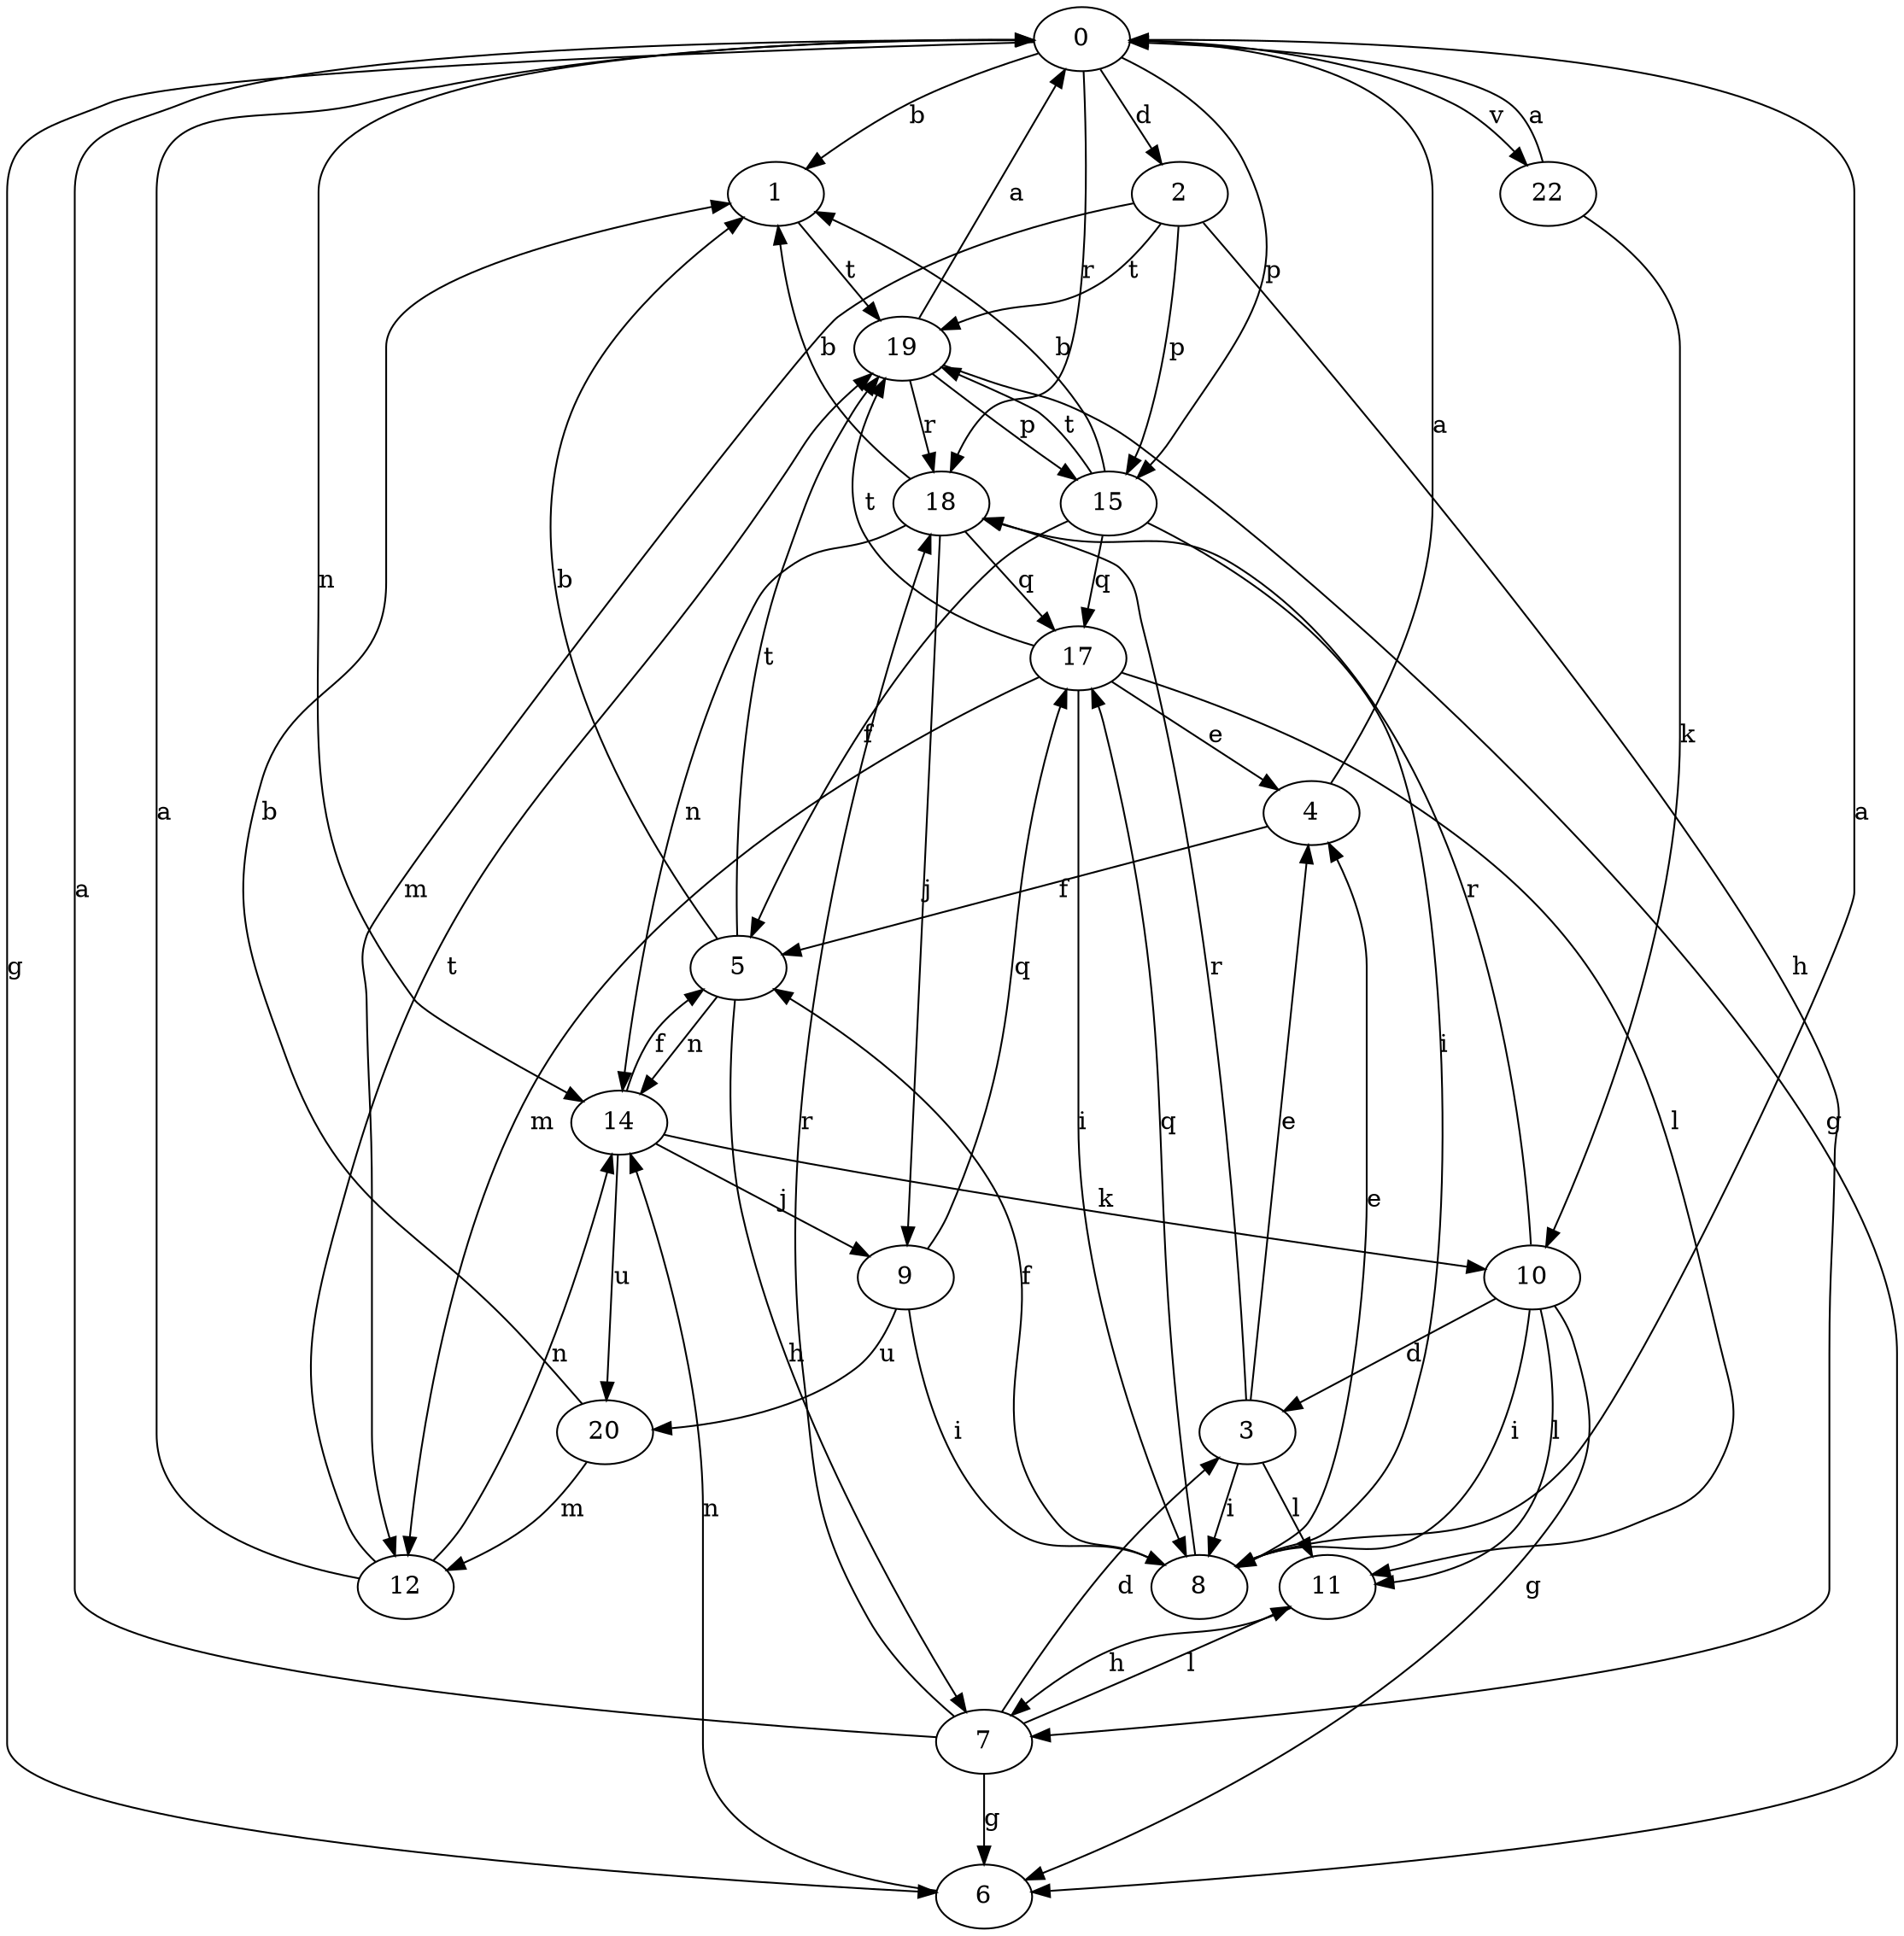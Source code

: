 strict digraph  {
0;
1;
2;
3;
4;
5;
6;
7;
8;
9;
10;
11;
12;
14;
15;
17;
18;
19;
20;
22;
0 -> 1  [label=b];
0 -> 2  [label=d];
0 -> 6  [label=g];
0 -> 14  [label=n];
0 -> 15  [label=p];
0 -> 18  [label=r];
0 -> 22  [label=v];
1 -> 19  [label=t];
2 -> 7  [label=h];
2 -> 12  [label=m];
2 -> 15  [label=p];
2 -> 19  [label=t];
3 -> 4  [label=e];
3 -> 8  [label=i];
3 -> 11  [label=l];
3 -> 18  [label=r];
4 -> 0  [label=a];
4 -> 5  [label=f];
5 -> 1  [label=b];
5 -> 7  [label=h];
5 -> 14  [label=n];
5 -> 19  [label=t];
6 -> 14  [label=n];
7 -> 0  [label=a];
7 -> 3  [label=d];
7 -> 6  [label=g];
7 -> 11  [label=l];
7 -> 18  [label=r];
8 -> 0  [label=a];
8 -> 4  [label=e];
8 -> 5  [label=f];
8 -> 17  [label=q];
9 -> 8  [label=i];
9 -> 17  [label=q];
9 -> 20  [label=u];
10 -> 3  [label=d];
10 -> 6  [label=g];
10 -> 8  [label=i];
10 -> 11  [label=l];
10 -> 18  [label=r];
11 -> 7  [label=h];
12 -> 0  [label=a];
12 -> 14  [label=n];
12 -> 19  [label=t];
14 -> 5  [label=f];
14 -> 9  [label=j];
14 -> 10  [label=k];
14 -> 20  [label=u];
15 -> 1  [label=b];
15 -> 5  [label=f];
15 -> 8  [label=i];
15 -> 17  [label=q];
15 -> 19  [label=t];
17 -> 4  [label=e];
17 -> 8  [label=i];
17 -> 11  [label=l];
17 -> 12  [label=m];
17 -> 19  [label=t];
18 -> 1  [label=b];
18 -> 9  [label=j];
18 -> 14  [label=n];
18 -> 17  [label=q];
19 -> 0  [label=a];
19 -> 6  [label=g];
19 -> 15  [label=p];
19 -> 18  [label=r];
20 -> 1  [label=b];
20 -> 12  [label=m];
22 -> 0  [label=a];
22 -> 10  [label=k];
}

